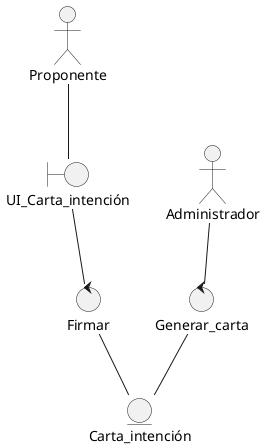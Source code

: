 @startuml
@startuml Generar carta de intención
actor Proponente
actor Administrador
boundary UI_Carta_intención
control Generar_carta
entity Carta_intención
control Firmar

Proponente -- UI_Carta_intención
UI_Carta_intención -- Firmar
Firmar -- Carta_intención
Administrador -- Generar_carta
Generar_carta -- Carta_intención

@enduml